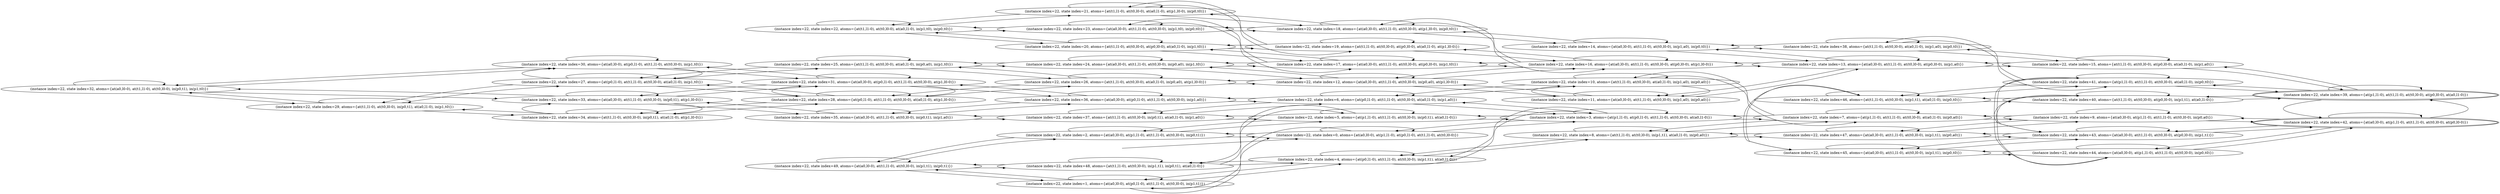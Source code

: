 digraph {
rankdir="LR"
s32[label="(instance index=22, state index=32, atoms={at(a0,l0-0), at(t1,l1-0), at(t0,l0-0), in(p0,t1), in(p1,t0)})"]
s29[label="(instance index=22, state index=29, atoms={at(t1,l1-0), at(t0,l0-0), in(p0,t1), at(a0,l1-0), in(p1,t0)})"]
s30[label="(instance index=22, state index=30, atoms={at(a0,l0-0), at(p0,l1-0), at(t1,l1-0), at(t0,l0-0), in(p1,t0)})"]
s33[label="(instance index=22, state index=33, atoms={at(a0,l0-0), at(t1,l1-0), at(t0,l0-0), in(p0,t1), at(p1,l0-0)})"]
s34[label="(instance index=22, state index=34, atoms={at(t1,l1-0), at(t0,l0-0), in(p0,t1), at(a0,l1-0), at(p1,l0-0)})"]
s27[label="(instance index=22, state index=27, atoms={at(p0,l1-0), at(t1,l1-0), at(t0,l0-0), at(a0,l1-0), in(p1,t0)})"]
s31[label="(instance index=22, state index=31, atoms={at(a0,l0-0), at(p0,l1-0), at(t1,l1-0), at(t0,l0-0), at(p1,l0-0)})"]
s35[label="(instance index=22, state index=35, atoms={at(a0,l0-0), at(t1,l1-0), at(t0,l0-0), in(p0,t1), in(p1,a0)})"]
s28[label="(instance index=22, state index=28, atoms={at(p0,l1-0), at(t1,l1-0), at(t0,l0-0), at(a0,l1-0), at(p1,l0-0)})"]
s25[label="(instance index=22, state index=25, atoms={at(t1,l1-0), at(t0,l0-0), at(a0,l1-0), in(p0,a0), in(p1,t0)})"]
s22[label="(instance index=22, state index=22, atoms={at(t1,l1-0), at(t0,l0-0), at(a0,l1-0), in(p1,t0), in(p0,t0)})"]
s49[label="(instance index=22, state index=49, atoms={at(a0,l0-0), at(t1,l1-0), at(t0,l0-0), in(p1,t1), in(p0,t1)})"]
s36[label="(instance index=22, state index=36, atoms={at(a0,l0-0), at(p0,l1-0), at(t1,l1-0), at(t0,l0-0), in(p1,a0)})"]
s37[label="(instance index=22, state index=37, atoms={at(t1,l1-0), at(t0,l0-0), in(p0,t1), at(a0,l1-0), in(p1,a0)})"]
s2[label="(instance index=22, state index=2, atoms={at(a0,l0-0), at(p1,l1-0), at(t1,l1-0), at(t0,l0-0), in(p0,t1)})"]
s48[label="(instance index=22, state index=48, atoms={at(t1,l1-0), at(t0,l0-0), in(p1,t1), in(p0,t1), at(a0,l1-0)})"]
s1[label="(instance index=22, state index=1, atoms={at(a0,l0-0), at(p0,l1-0), at(t1,l1-0), at(t0,l0-0), in(p1,t1)})"]
s20[label="(instance index=22, state index=20, atoms={at(t1,l1-0), at(t0,l0-0), at(p0,l0-0), at(a0,l1-0), in(p1,t0)})"]
s26[label="(instance index=22, state index=26, atoms={at(t1,l1-0), at(t0,l0-0), at(a0,l1-0), in(p0,a0), at(p1,l0-0)})"]
s24[label="(instance index=22, state index=24, atoms={at(a0,l0-0), at(t1,l1-0), at(t0,l0-0), in(p0,a0), in(p1,t0)})"]
s23[label="(instance index=22, state index=23, atoms={at(a0,l0-0), at(t1,l1-0), at(t0,l0-0), in(p1,t0), in(p0,t0)})"]
s21[label="(instance index=22, state index=21, atoms={at(t1,l1-0), at(t0,l0-0), at(a0,l1-0), at(p1,l0-0), in(p0,t0)})"]
s6[label="(instance index=22, state index=6, atoms={at(p0,l1-0), at(t1,l1-0), at(t0,l0-0), at(a0,l1-0), in(p1,a0)})"]
s5[label="(instance index=22, state index=5, atoms={at(p1,l1-0), at(t1,l1-0), at(t0,l0-0), in(p0,t1), at(a0,l1-0)})"]
s4[label="(instance index=22, state index=4, atoms={at(p0,l1-0), at(t1,l1-0), at(t0,l0-0), in(p1,t1), at(a0,l1-0)})"]
s19[label="(instance index=22, state index=19, atoms={at(t1,l1-0), at(t0,l0-0), at(p0,l0-0), at(a0,l1-0), at(p1,l0-0)})"]
s12[label="(instance index=22, state index=12, atoms={at(a0,l0-0), at(t1,l1-0), at(t0,l0-0), in(p0,a0), at(p1,l0-0)})"]
s0[label="(instance index=22, state index=0, atoms={at(a0,l0-0), at(p1,l1-0), at(p0,l1-0), at(t1,l1-0), at(t0,l0-0)})"]
s18[label="(instance index=22, state index=18, atoms={at(a0,l0-0), at(t1,l1-0), at(t0,l0-0), at(p1,l0-0), in(p0,t0)})"]
s17[label="(instance index=22, state index=17, atoms={at(a0,l0-0), at(t1,l1-0), at(t0,l0-0), at(p0,l0-0), in(p1,t0)})"]
s10[label="(instance index=22, state index=10, atoms={at(t1,l1-0), at(t0,l0-0), at(a0,l1-0), in(p1,a0), in(p0,a0)})"]
s3[label="(instance index=22, state index=3, atoms={at(p1,l1-0), at(p0,l1-0), at(t1,l1-0), at(t0,l0-0), at(a0,l1-0)})"]
s8[label="(instance index=22, state index=8, atoms={at(t1,l1-0), at(t0,l0-0), in(p1,t1), at(a0,l1-0), in(p0,a0)})"]
s11[label="(instance index=22, state index=11, atoms={at(a0,l0-0), at(t1,l1-0), at(t0,l0-0), in(p1,a0), in(p0,a0)})"]
s14[label="(instance index=22, state index=14, atoms={at(a0,l0-0), at(t1,l1-0), at(t0,l0-0), in(p1,a0), in(p0,t0)})"]
s16[label="(instance index=22, state index=16, atoms={at(a0,l0-0), at(t1,l1-0), at(t0,l0-0), at(p0,l0-0), at(p1,l0-0)})"]
s7[label="(instance index=22, state index=7, atoms={at(p1,l1-0), at(t1,l1-0), at(t0,l0-0), at(a0,l1-0), in(p0,a0)})"]
s47[label="(instance index=22, state index=47, atoms={at(a0,l0-0), at(t1,l1-0), at(t0,l0-0), in(p1,t1), in(p0,a0)})"]
s45[label="(instance index=22, state index=45, atoms={at(a0,l0-0), at(t1,l1-0), at(t0,l0-0), in(p1,t1), in(p0,t0)})"]
s38[label="(instance index=22, state index=38, atoms={at(t1,l1-0), at(t0,l0-0), at(a0,l1-0), in(p1,a0), in(p0,t0)})"]
s46[label="(instance index=22, state index=46, atoms={at(t1,l1-0), at(t0,l0-0), in(p1,t1), at(a0,l1-0), in(p0,t0)})"]
s13[label="(instance index=22, state index=13, atoms={at(a0,l0-0), at(t1,l1-0), at(t0,l0-0), at(p0,l0-0), in(p1,a0)})"]
s15[label="(instance index=22, state index=15, atoms={at(t1,l1-0), at(t0,l0-0), at(p0,l0-0), at(a0,l1-0), in(p1,a0)})"]
s44[label="(instance index=22, state index=44, atoms={at(a0,l0-0), at(p1,l1-0), at(t1,l1-0), at(t0,l0-0), in(p0,t0)})"]
s43[label="(instance index=22, state index=43, atoms={at(a0,l0-0), at(t1,l1-0), at(t0,l0-0), at(p0,l0-0), in(p1,t1)})"]
s41[label="(instance index=22, state index=41, atoms={at(p1,l1-0), at(t1,l1-0), at(t0,l0-0), at(a0,l1-0), in(p0,t0)})"]
s40[label="(instance index=22, state index=40, atoms={at(t1,l1-0), at(t0,l0-0), at(p0,l0-0), in(p1,t1), at(a0,l1-0)})"]
s9[label="(instance index=22, state index=9, atoms={at(a0,l0-0), at(p1,l1-0), at(t1,l1-0), at(t0,l0-0), in(p0,a0)})"]
s42[peripheries=2,label="(instance index=22, state index=42, atoms={at(a0,l0-0), at(p1,l1-0), at(t1,l1-0), at(t0,l0-0), at(p0,l0-0)})"]
s39[peripheries=2,label="(instance index=22, state index=39, atoms={at(p1,l1-0), at(t1,l1-0), at(t0,l0-0), at(p0,l0-0), at(a0,l1-0)})"]
Dangling [ label = "", style = invis ]
{ rank = same; Dangling }
Dangling -> s0
{ rank = same; s0}
{ rank = same; s30,s33,s34,s27}
{ rank = same; s31,s35,s28,s25,s22,s49}
{ rank = same; s36,s37,s2,s48,s1,s20,s26,s24,s23,s21}
{ rank = same; s6,s5,s4,s19,s12,s0,s18,s17}
{ rank = same; s10,s3,s8,s11,s14,s16}
{ rank = same; s7,s47,s45,s38,s46,s13}
{ rank = same; s15,s44,s43,s41,s40,s9}
{ rank = same; s42,s39}
{
s32->s30
s32->s29
s32->s33
s32->s32
s29->s29
s29->s27
s29->s34
s29->s32
}
{
s30->s30
s30->s31
s30->s27
s30->s32
s33->s31
s33->s35
s33->s34
s33->s33
s33->s32
s34->s28
s34->s34
s34->s29
s34->s33
s27->s29
s27->s28
s27->s27
s27->s30
s27->s25
}
{
s31->s30
s31->s31
s31->s36
s31->s28
s31->s33
s35->s36
s35->s35
s35->s37
s35->s33
s28->s28
s28->s27
s28->s31
s28->s26
s28->s34
s25->s27
s25->s26
s25->s25
s25->s24
s22->s23
s22->s22
s22->s21
s22->s20
s49->s2
s49->s1
s49->s49
s49->s48
}
{
s36->s6
s36->s36
s36->s31
s36->s35
s37->s6
s37->s35
s37->s37
s37->s5
s2->s2
s2->s5
s2->s49
s2->s0
s48->s5
s48->s49
s48->s4
s48->s48
s1->s49
s1->s1
s1->s4
s1->s0
s20->s22
s20->s20
s20->s19
s20->s17
s26->s28
s26->s12
s26->s26
s26->s25
s24->s17
s24->s25
s24->s12
s24->s24
s23->s23
s23->s22
s23->s18
s23->s17
s21->s21
s21->s19
s21->s22
s21->s18
}
{
s6->s10
s6->s37
s6->s6
s6->s36
s6->s3
s5->s5
s5->s48
s5->s3
s5->s37
s5->s2
s4->s4
s4->s48
s4->s8
s4->s3
s4->s1
s19->s21
s19->s19
s19->s20
s19->s16
s12->s24
s12->s12
s12->s26
s12->s16
s12->s11
s0->s3
s0->s2
s0->s1
s0->s0
s18->s23
s18->s18
s18->s21
s18->s16
s18->s14
s17->s24
s17->s23
s17->s20
s17->s17
s17->s16
}
{
s10->s7
s10->s11
s10->s6
s10->s10
s3->s6
s3->s5
s3->s4
s3->s3
s3->s7
s3->s0
s8->s7
s8->s47
s8->s4
s8->s8
s11->s13
s11->s12
s11->s11
s11->s10
s14->s13
s14->s14
s14->s18
s14->s38
s16->s18
s16->s17
s16->s16
s16->s13
s16->s19
s16->s12
}
{
s7->s10
s7->s9
s7->s7
s7->s8
s7->s3
s47->s47
s47->s43
s47->s9
s47->s8
s45->s46
s45->s45
s45->s44
s45->s43
s38->s15
s38->s38
s38->s14
s38->s41
s46->s46
s46->s45
s46->s41
s46->s40
s13->s15
s13->s14
s13->s13
s13->s16
s13->s11
}
{
s15->s38
s15->s13
s15->s15
s15->s39
s44->s44
s44->s42
s44->s45
s44->s41
s43->s43
s43->s47
s43->s42
s43->s45
s43->s40
s41->s46
s41->s41
s41->s44
s41->s39
s41->s38
s40->s46
s40->s39
s40->s43
s40->s40
s9->s47
s9->s7
s9->s42
s9->s9
}
{
s42->s43
s42->s42
s42->s44
s42->s9
s42->s39
s39->s42
s39->s41
s39->s15
s39->s40
s39->s39
}
}
